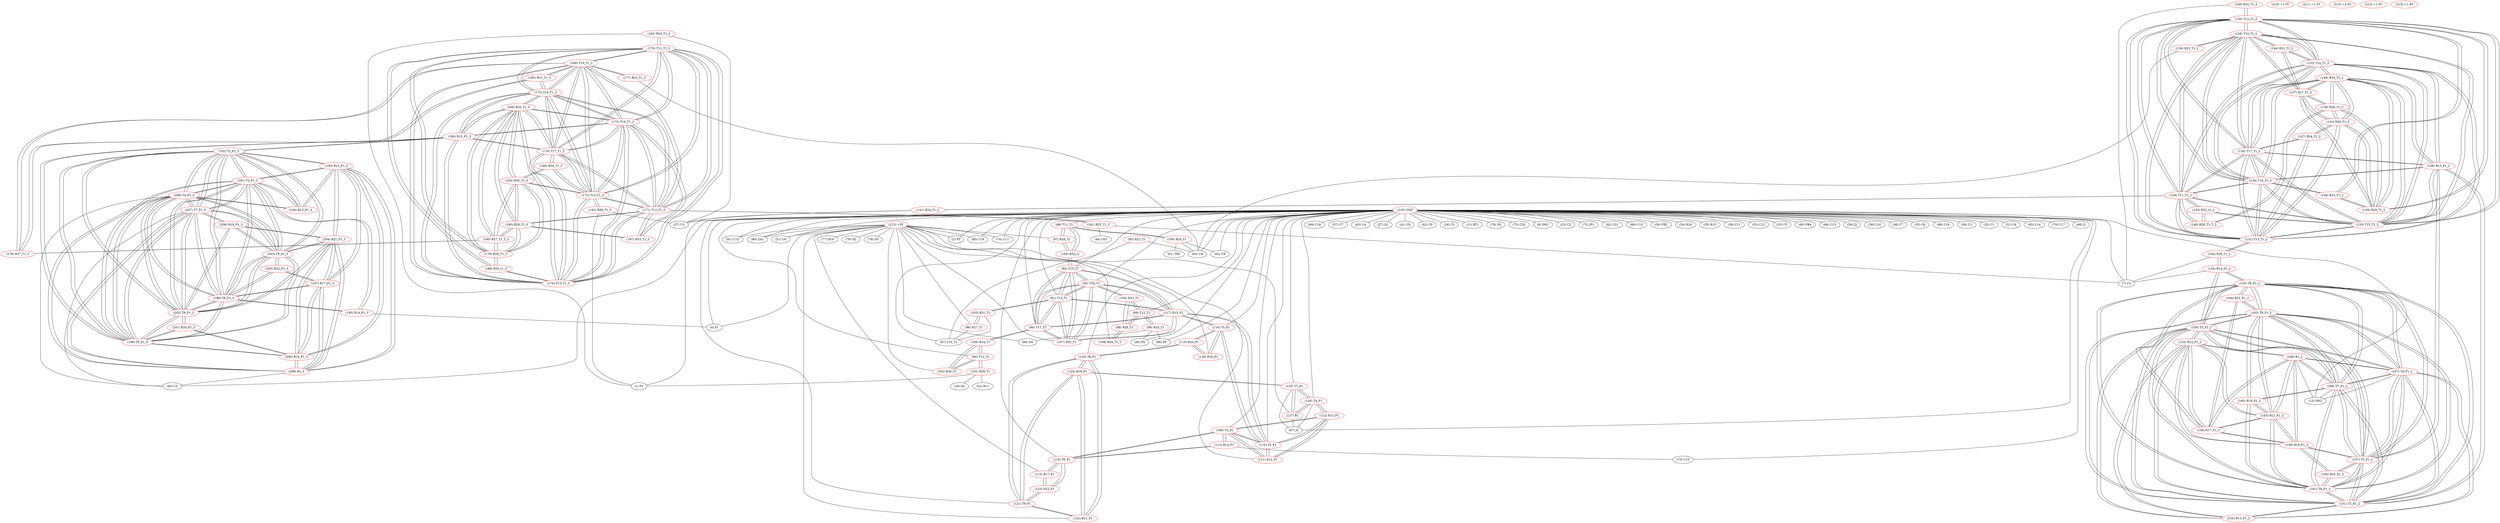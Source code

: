 graph {
	88 [label="(88) T11_T1" color=red]
	100 [label="(100) R24_T1"]
	97 [label="(97) R28_T1"]
	104 [label="(104) R32_t1"]
	89 [label="(89) T12_T1" color=red]
	105 [label="(105) R33_T1"]
	98 [label="(98) R29_T1"]
	99 [label="(99) R25_T1"]
	90 [label="(90) T13_T1" color=red]
	102 [label="(102) R30_T1"]
	106 [label="(106) R34_T1"]
	101 [label="(101) R26_T1"]
	91 [label="(91) T14_T1" color=red]
	103 [label="(103) R31_T1"]
	117 [label="(117) R15_P1"]
	94 [label="(94) T17_T1"]
	107 [label="(107) R35_T1"]
	93 [label="(93) T16_T1"]
	92 [label="(92) T15_T1"]
	92 [label="(92) T15_T1" color=red]
	104 [label="(104) R32_t1"]
	117 [label="(117) R15_P1"]
	94 [label="(94) T17_T1"]
	107 [label="(107) R35_T1"]
	93 [label="(93) T16_T1"]
	91 [label="(91) T14_T1"]
	93 [label="(93) T16_T1" color=red]
	105 [label="(105) R33_T1"]
	117 [label="(117) R15_P1"]
	94 [label="(94) T17_T1"]
	107 [label="(107) R35_T1"]
	92 [label="(92) T15_T1"]
	91 [label="(91) T14_T1"]
	94 [label="(94) T17_T1" color=red]
	106 [label="(106) R34_T1"]
	117 [label="(117) R15_P1"]
	107 [label="(107) R35_T1"]
	93 [label="(93) T16_T1"]
	92 [label="(92) T15_T1"]
	91 [label="(91) T14_T1"]
	95 [label="(95) R23_T1" color=red]
	63 [label="(63) U8"]
	87 [label="(87) T10_T1"]
	96 [label="(96) R27_T1" color=red]
	87 [label="(87) T10_T1"]
	103 [label="(103) R31_T1"]
	97 [label="(97) R28_T1" color=red]
	88 [label="(88) T11_T1"]
	104 [label="(104) R32_t1"]
	98 [label="(98) R29_T1" color=red]
	105 [label="(105) R33_T1"]
	89 [label="(89) T12_T1"]
	108 [label="(108) R29_T1_T"]
	99 [label="(99) R25_T1" color=red]
	85 [label="(85) P4"]
	86 [label="(86) P5"]
	84 [label="(84) D4"]
	89 [label="(89) T12_T1"]
	100 [label="(100) R24_T1" color=red]
	62 [label="(62) U9"]
	63 [label="(63) U8"]
	61 [label="(61) TR2"]
	88 [label="(88) T11_T1"]
	101 [label="(101) R26_T1" color=red]
	1 [label="(1) P2"]
	18 [label="(18) Q3"]
	22 [label="(22) R11"]
	90 [label="(90) T13_T1"]
	102 [label="(102) R30_T1" color=red]
	106 [label="(106) R34_T1"]
	90 [label="(90) T13_T1"]
	103 [label="(103) R31_T1" color=red]
	87 [label="(87) T10_T1"]
	96 [label="(96) R27_T1"]
	91 [label="(91) T14_T1"]
	104 [label="(104) R32_t1" color=red]
	92 [label="(92) T15_T1"]
	88 [label="(88) T11_T1"]
	97 [label="(97) R28_T1"]
	105 [label="(105) R33_T1" color=red]
	93 [label="(93) T16_T1"]
	98 [label="(98) R29_T1"]
	89 [label="(89) T12_T1"]
	106 [label="(106) R34_T1" color=red]
	94 [label="(94) T17_T1"]
	102 [label="(102) R30_T1"]
	90 [label="(90) T13_T1"]
	107 [label="(107) R35_T1" color=red]
	117 [label="(117) R15_P1"]
	94 [label="(94) T17_T1"]
	93 [label="(93) T16_T1"]
	92 [label="(92) T15_T1"]
	91 [label="(91) T14_T1"]
	108 [label="(108) R29_T1_T" color=red]
	98 [label="(98) R29_T1"]
	109 [label="(109) T3_P1" color=red]
	113 [label="(113) R14_P1"]
	114 [label="(114) T6_P1"]
	112 [label="(112) R13_P1"]
	111 [label="(111) R12_P1"]
	110 [label="(110) T2_P1"]
	110 [label="(110) T2_P1" color=red]
	112 [label="(112) R13_P1"]
	109 [label="(109) T3_P1"]
	111 [label="(111) R12_P1"]
	116 [label="(116) T5_P1"]
	117 [label="(117) R15_P1"]
	111 [label="(111) R12_P1" color=red]
	112 [label="(112) R13_P1"]
	109 [label="(109) T3_P1"]
	110 [label="(110) T2_P1"]
	112 [label="(112) R13_P1" color=red]
	126 [label="(126) T4_P1"]
	109 [label="(109) T3_P1"]
	111 [label="(111) R12_P1"]
	110 [label="(110) T2_P1"]
	113 [label="(113) R14_P1" color=red]
	73 [label="(73) U10"]
	109 [label="(109) T3_P1"]
	114 [label="(114) T6_P1"]
	114 [label="(114) T6_P1" color=red]
	113 [label="(113) R14_P1"]
	109 [label="(109) T3_P1"]
	123 [label="(123) R22_P1"]
	115 [label="(115) R17_P1"]
	115 [label="(115) R17_P1" color=red]
	123 [label="(123) R22_P1"]
	114 [label="(114) T6_P1"]
	116 [label="(116) T5_P1" color=red]
	110 [label="(110) T2_P1"]
	117 [label="(117) R15_P1"]
	118 [label="(118) R16_P1"]
	119 [label="(119) R20_P1"]
	117 [label="(117) R15_P1" color=red]
	94 [label="(94) T17_T1"]
	107 [label="(107) R35_T1"]
	93 [label="(93) T16_T1"]
	92 [label="(92) T15_T1"]
	91 [label="(91) T14_T1"]
	110 [label="(110) T2_P1"]
	116 [label="(116) T5_P1"]
	118 [label="(118) R16_P1" color=red]
	116 [label="(116) T5_P1"]
	119 [label="(119) R20_P1"]
	119 [label="(119) R20_P1" color=red]
	120 [label="(120) T8_P1"]
	118 [label="(118) R16_P1"]
	116 [label="(116) T5_P1"]
	120 [label="(120) T8_P1" color=red]
	121 [label="(121) T9_P1"]
	122 [label="(122) R21_P1"]
	124 [label="(124) R19_P1"]
	119 [label="(119) R20_P1"]
	121 [label="(121) T9_P1" color=red]
	123 [label="(123) R22_P1"]
	122 [label="(122) R21_P1"]
	120 [label="(120) T8_P1"]
	124 [label="(124) R19_P1"]
	122 [label="(122) R21_P1" color=red]
	121 [label="(121) T9_P1"]
	120 [label="(120) T8_P1"]
	124 [label="(124) R19_P1"]
	123 [label="(123) R22_P1" color=red]
	121 [label="(121) T9_P1"]
	114 [label="(114) T6_P1"]
	115 [label="(115) R17_P1"]
	124 [label="(124) R19_P1" color=red]
	121 [label="(121) T9_P1"]
	122 [label="(122) R21_P1"]
	120 [label="(120) T8_P1"]
	125 [label="(125) T7_P1"]
	125 [label="(125) T7_P1" color=red]
	127 [label="(127) R1"]
	126 [label="(126) T4_P1"]
	67 [label="(67) J3"]
	124 [label="(124) R19_P1"]
	126 [label="(126) T4_P1" color=red]
	112 [label="(112) R13_P1"]
	127 [label="(127) R1"]
	125 [label="(125) T7_P1"]
	67 [label="(67) J3"]
	127 [label="(127) R1" color=red]
	126 [label="(126) T4_P1"]
	125 [label="(125) T7_P1"]
	67 [label="(67) J3"]
	128 [label="(128) T10_T1_2" color=red]
	136 [label="(136) R23_T1_2"]
	144 [label="(144) R31_T1_2"]
	137 [label="(137) R27_T1_2"]
	134 [label="(134) T16_T1_2"]
	135 [label="(135) T17_T1_2"]
	133 [label="(133) T15_T1_2"]
	130 [label="(130) T12_T1_2"]
	132 [label="(132) T14_T1_2"]
	131 [label="(131) T13_T1_2"]
	129 [label="(129) T11_T1_2"]
	129 [label="(129) T11_T1_2" color=red]
	141 [label="(141) R24_T1_2"]
	149 [label="(149) R28_T1_T_2"]
	145 [label="(145) R32_t1_2"]
	128 [label="(128) T10_T1_2"]
	134 [label="(134) T16_T1_2"]
	135 [label="(135) T17_T1_2"]
	133 [label="(133) T15_T1_2"]
	130 [label="(130) T12_T1_2"]
	132 [label="(132) T14_T1_2"]
	131 [label="(131) T13_T1_2"]
	130 [label="(130) T12_T1_2" color=red]
	146 [label="(146) R33_T1_2"]
	139 [label="(139) R29_T1_2"]
	140 [label="(140) R25_T1_2"]
	128 [label="(128) T10_T1_2"]
	134 [label="(134) T16_T1_2"]
	135 [label="(135) T17_T1_2"]
	133 [label="(133) T15_T1_2"]
	132 [label="(132) T14_T1_2"]
	131 [label="(131) T13_T1_2"]
	129 [label="(129) T11_T1_2"]
	131 [label="(131) T13_T1_2" color=red]
	143 [label="(143) R30_T1_2"]
	147 [label="(147) R34_T1_2"]
	142 [label="(142) R26_T1_2"]
	128 [label="(128) T10_T1_2"]
	134 [label="(134) T16_T1_2"]
	135 [label="(135) T17_T1_2"]
	133 [label="(133) T15_T1_2"]
	130 [label="(130) T12_T1_2"]
	132 [label="(132) T14_T1_2"]
	129 [label="(129) T11_T1_2"]
	132 [label="(132) T14_T1_2" color=red]
	128 [label="(128) T10_T1_2"]
	134 [label="(134) T16_T1_2"]
	135 [label="(135) T17_T1_2"]
	133 [label="(133) T15_T1_2"]
	130 [label="(130) T12_T1_2"]
	131 [label="(131) T13_T1_2"]
	129 [label="(129) T11_T1_2"]
	144 [label="(144) R31_T1_2"]
	158 [label="(158) R15_P1_2"]
	148 [label="(148) R35_T1_2"]
	133 [label="(133) T15_T1_2" color=red]
	145 [label="(145) R32_t1_2"]
	128 [label="(128) T10_T1_2"]
	134 [label="(134) T16_T1_2"]
	135 [label="(135) T17_T1_2"]
	130 [label="(130) T12_T1_2"]
	132 [label="(132) T14_T1_2"]
	131 [label="(131) T13_T1_2"]
	129 [label="(129) T11_T1_2"]
	158 [label="(158) R15_P1_2"]
	148 [label="(148) R35_T1_2"]
	134 [label="(134) T16_T1_2" color=red]
	146 [label="(146) R33_T1_2"]
	128 [label="(128) T10_T1_2"]
	135 [label="(135) T17_T1_2"]
	133 [label="(133) T15_T1_2"]
	130 [label="(130) T12_T1_2"]
	132 [label="(132) T14_T1_2"]
	131 [label="(131) T13_T1_2"]
	129 [label="(129) T11_T1_2"]
	158 [label="(158) R15_P1_2"]
	148 [label="(148) R35_T1_2"]
	135 [label="(135) T17_T1_2" color=red]
	147 [label="(147) R34_T1_2"]
	128 [label="(128) T10_T1_2"]
	134 [label="(134) T16_T1_2"]
	133 [label="(133) T15_T1_2"]
	130 [label="(130) T12_T1_2"]
	132 [label="(132) T14_T1_2"]
	131 [label="(131) T13_T1_2"]
	129 [label="(129) T11_T1_2"]
	158 [label="(158) R15_P1_2"]
	148 [label="(148) R35_T1_2"]
	136 [label="(136) R23_T1_2" color=red]
	63 [label="(63) U8"]
	128 [label="(128) T10_T1_2"]
	137 [label="(137) R27_T1_2" color=red]
	143 [label="(143) R30_T1_2"]
	148 [label="(148) R35_T1_2"]
	139 [label="(139) R29_T1_2"]
	138 [label="(138) R28_T1_2"]
	128 [label="(128) T10_T1_2"]
	144 [label="(144) R31_T1_2"]
	138 [label="(138) R28_T1_2" color=red]
	143 [label="(143) R30_T1_2"]
	148 [label="(148) R35_T1_2"]
	139 [label="(139) R29_T1_2"]
	137 [label="(137) R27_T1_2"]
	149 [label="(149) R28_T1_T_2"]
	139 [label="(139) R29_T1_2" color=red]
	143 [label="(143) R30_T1_2"]
	148 [label="(148) R35_T1_2"]
	138 [label="(138) R28_T1_2"]
	137 [label="(137) R27_T1_2"]
	146 [label="(146) R33_T1_2"]
	130 [label="(130) T12_T1_2"]
	140 [label="(140) R25_T1_2" color=red]
	7 [label="(7) U2"]
	130 [label="(130) T12_T1_2"]
	141 [label="(141) R24_T1_2" color=red]
	1 [label="(1) P2"]
	37 [label="(37) U3"]
	129 [label="(129) T11_T1_2"]
	142 [label="(142) R26_T1_2" color=red]
	154 [label="(154) R14_P1_2"]
	7 [label="(7) U2"]
	131 [label="(131) T13_T1_2"]
	143 [label="(143) R30_T1_2" color=red]
	148 [label="(148) R35_T1_2"]
	139 [label="(139) R29_T1_2"]
	138 [label="(138) R28_T1_2"]
	137 [label="(137) R27_T1_2"]
	147 [label="(147) R34_T1_2"]
	131 [label="(131) T13_T1_2"]
	144 [label="(144) R31_T1_2" color=red]
	128 [label="(128) T10_T1_2"]
	137 [label="(137) R27_T1_2"]
	132 [label="(132) T14_T1_2"]
	145 [label="(145) R32_t1_2" color=red]
	133 [label="(133) T15_T1_2"]
	129 [label="(129) T11_T1_2"]
	149 [label="(149) R28_T1_T_2"]
	146 [label="(146) R33_T1_2" color=red]
	134 [label="(134) T16_T1_2"]
	139 [label="(139) R29_T1_2"]
	130 [label="(130) T12_T1_2"]
	147 [label="(147) R34_T1_2" color=red]
	135 [label="(135) T17_T1_2"]
	143 [label="(143) R30_T1_2"]
	131 [label="(131) T13_T1_2"]
	148 [label="(148) R35_T1_2" color=red]
	143 [label="(143) R30_T1_2"]
	139 [label="(139) R29_T1_2"]
	138 [label="(138) R28_T1_2"]
	137 [label="(137) R27_T1_2"]
	158 [label="(158) R15_P1_2"]
	135 [label="(135) T17_T1_2"]
	134 [label="(134) T16_T1_2"]
	133 [label="(133) T15_T1_2"]
	132 [label="(132) T14_T1_2"]
	149 [label="(149) R28_T1_T_2" color=red]
	129 [label="(129) T11_T1_2"]
	145 [label="(145) R32_t1_2"]
	138 [label="(138) R28_T1_2"]
	150 [label="(150) T3_P1_2" color=red]
	167 [label="(167) T4_P1_2"]
	166 [label="(166) T7_P1_2"]
	157 [label="(157) T5_P1_2"]
	162 [label="(162) T9_P1_2"]
	161 [label="(161) T8_P1_2"]
	155 [label="(155) T6_P1_2"]
	151 [label="(151) T2_P1_2"]
	154 [label="(154) R14_P1_2"]
	153 [label="(153) R13_P1_2"]
	152 [label="(152) R12_P1_2"]
	151 [label="(151) T2_P1_2" color=red]
	150 [label="(150) T3_P1_2"]
	167 [label="(167) T4_P1_2"]
	166 [label="(166) T7_P1_2"]
	157 [label="(157) T5_P1_2"]
	162 [label="(162) T9_P1_2"]
	161 [label="(161) T8_P1_2"]
	155 [label="(155) T6_P1_2"]
	153 [label="(153) R13_P1_2"]
	152 [label="(152) R12_P1_2"]
	158 [label="(158) R15_P1_2"]
	152 [label="(152) R12_P1_2" color=red]
	163 [label="(163) R21_P1_2"]
	159 [label="(159) R16_P1_2"]
	156 [label="(156) R17_P1_2"]
	168 [label="(168) R1_2"]
	153 [label="(153) R13_P1_2"]
	150 [label="(150) T3_P1_2"]
	151 [label="(151) T2_P1_2"]
	153 [label="(153) R13_P1_2" color=red]
	167 [label="(167) T4_P1_2"]
	150 [label="(150) T3_P1_2"]
	152 [label="(152) R12_P1_2"]
	151 [label="(151) T2_P1_2"]
	154 [label="(154) R14_P1_2" color=red]
	7 [label="(7) U2"]
	142 [label="(142) R26_T1_2"]
	150 [label="(150) T3_P1_2"]
	155 [label="(155) T6_P1_2"]
	155 [label="(155) T6_P1_2" color=red]
	150 [label="(150) T3_P1_2"]
	167 [label="(167) T4_P1_2"]
	166 [label="(166) T7_P1_2"]
	157 [label="(157) T5_P1_2"]
	162 [label="(162) T9_P1_2"]
	161 [label="(161) T8_P1_2"]
	151 [label="(151) T2_P1_2"]
	154 [label="(154) R14_P1_2"]
	164 [label="(164) R22_P1_2"]
	156 [label="(156) R17_P1_2"]
	156 [label="(156) R17_P1_2" color=red]
	163 [label="(163) R21_P1_2"]
	159 [label="(159) R16_P1_2"]
	152 [label="(152) R12_P1_2"]
	168 [label="(168) R1_2"]
	164 [label="(164) R22_P1_2"]
	155 [label="(155) T6_P1_2"]
	157 [label="(157) T5_P1_2" color=red]
	150 [label="(150) T3_P1_2"]
	167 [label="(167) T4_P1_2"]
	166 [label="(166) T7_P1_2"]
	162 [label="(162) T9_P1_2"]
	161 [label="(161) T8_P1_2"]
	155 [label="(155) T6_P1_2"]
	151 [label="(151) T2_P1_2"]
	158 [label="(158) R15_P1_2"]
	159 [label="(159) R16_P1_2"]
	160 [label="(160) R20_P1_2"]
	158 [label="(158) R15_P1_2" color=red]
	135 [label="(135) T17_T1_2"]
	148 [label="(148) R35_T1_2"]
	134 [label="(134) T16_T1_2"]
	133 [label="(133) T15_T1_2"]
	132 [label="(132) T14_T1_2"]
	151 [label="(151) T2_P1_2"]
	157 [label="(157) T5_P1_2"]
	159 [label="(159) R16_P1_2" color=red]
	163 [label="(163) R21_P1_2"]
	152 [label="(152) R12_P1_2"]
	156 [label="(156) R17_P1_2"]
	168 [label="(168) R1_2"]
	157 [label="(157) T5_P1_2"]
	160 [label="(160) R20_P1_2"]
	160 [label="(160) R20_P1_2" color=red]
	161 [label="(161) T8_P1_2"]
	159 [label="(159) R16_P1_2"]
	157 [label="(157) T5_P1_2"]
	161 [label="(161) T8_P1_2" color=red]
	150 [label="(150) T3_P1_2"]
	167 [label="(167) T4_P1_2"]
	166 [label="(166) T7_P1_2"]
	157 [label="(157) T5_P1_2"]
	162 [label="(162) T9_P1_2"]
	155 [label="(155) T6_P1_2"]
	151 [label="(151) T2_P1_2"]
	163 [label="(163) R21_P1_2"]
	165 [label="(165) R19_P1_2"]
	160 [label="(160) R20_P1_2"]
	162 [label="(162) T9_P1_2" color=red]
	164 [label="(164) R22_P1_2"]
	150 [label="(150) T3_P1_2"]
	167 [label="(167) T4_P1_2"]
	166 [label="(166) T7_P1_2"]
	157 [label="(157) T5_P1_2"]
	161 [label="(161) T8_P1_2"]
	155 [label="(155) T6_P1_2"]
	151 [label="(151) T2_P1_2"]
	163 [label="(163) R21_P1_2"]
	165 [label="(165) R19_P1_2"]
	163 [label="(163) R21_P1_2" color=red]
	159 [label="(159) R16_P1_2"]
	152 [label="(152) R12_P1_2"]
	156 [label="(156) R17_P1_2"]
	168 [label="(168) R1_2"]
	162 [label="(162) T9_P1_2"]
	161 [label="(161) T8_P1_2"]
	165 [label="(165) R19_P1_2"]
	164 [label="(164) R22_P1_2" color=red]
	162 [label="(162) T9_P1_2"]
	155 [label="(155) T6_P1_2"]
	156 [label="(156) R17_P1_2"]
	165 [label="(165) R19_P1_2" color=red]
	162 [label="(162) T9_P1_2"]
	163 [label="(163) R21_P1_2"]
	161 [label="(161) T8_P1_2"]
	166 [label="(166) T7_P1_2"]
	166 [label="(166) T7_P1_2" color=red]
	150 [label="(150) T3_P1_2"]
	167 [label="(167) T4_P1_2"]
	157 [label="(157) T5_P1_2"]
	162 [label="(162) T9_P1_2"]
	161 [label="(161) T8_P1_2"]
	155 [label="(155) T6_P1_2"]
	151 [label="(151) T2_P1_2"]
	168 [label="(168) R1_2"]
	12 [label="(12) SW2"]
	165 [label="(165) R19_P1_2"]
	167 [label="(167) T4_P1_2" color=red]
	150 [label="(150) T3_P1_2"]
	166 [label="(166) T7_P1_2"]
	157 [label="(157) T5_P1_2"]
	162 [label="(162) T9_P1_2"]
	161 [label="(161) T8_P1_2"]
	155 [label="(155) T6_P1_2"]
	151 [label="(151) T2_P1_2"]
	153 [label="(153) R13_P1_2"]
	168 [label="(168) R1_2"]
	12 [label="(12) SW2"]
	168 [label="(168) R1_2" color=red]
	167 [label="(167) T4_P1_2"]
	166 [label="(166) T7_P1_2"]
	12 [label="(12) SW2"]
	163 [label="(163) R21_P1_2"]
	159 [label="(159) R16_P1_2"]
	152 [label="(152) R12_P1_2"]
	156 [label="(156) R17_P1_2"]
	169 [label="(169) T10_T1_3" color=red]
	177 [label="(177) R23_T1_3"]
	185 [label="(185) R31_T1_3"]
	178 [label="(178) R27_T1_3"]
	175 [label="(175) T16_T1_3"]
	176 [label="(176) T17_T1_3"]
	174 [label="(174) T15_T1_3"]
	171 [label="(171) T12_T1_3"]
	173 [label="(173) T14_T1_3"]
	172 [label="(172) T13_T1_3"]
	170 [label="(170) T11_T1_3"]
	170 [label="(170) T11_T1_3" color=red]
	182 [label="(182) R24_T1_3"]
	179 [label="(179) R28_T1_3"]
	186 [label="(186) R32_t1_3"]
	169 [label="(169) T10_T1_3"]
	175 [label="(175) T16_T1_3"]
	176 [label="(176) T17_T1_3"]
	174 [label="(174) T15_T1_3"]
	171 [label="(171) T12_T1_3"]
	173 [label="(173) T14_T1_3"]
	172 [label="(172) T13_T1_3"]
	171 [label="(171) T12_T1_3" color=red]
	187 [label="(187) R33_T1_3"]
	180 [label="(180) R29_T1_3"]
	181 [label="(181) R25_T1_3"]
	169 [label="(169) T10_T1_3"]
	175 [label="(175) T16_T1_3"]
	176 [label="(176) T17_T1_3"]
	174 [label="(174) T15_T1_3"]
	173 [label="(173) T14_T1_3"]
	172 [label="(172) T13_T1_3"]
	170 [label="(170) T11_T1_3"]
	172 [label="(172) T13_T1_3" color=red]
	184 [label="(184) R30_T1_3"]
	188 [label="(188) R34_T1_3"]
	183 [label="(183) R26_T1_3"]
	169 [label="(169) T10_T1_3"]
	175 [label="(175) T16_T1_3"]
	176 [label="(176) T17_T1_3"]
	174 [label="(174) T15_T1_3"]
	171 [label="(171) T12_T1_3"]
	173 [label="(173) T14_T1_3"]
	170 [label="(170) T11_T1_3"]
	173 [label="(173) T14_T1_3" color=red]
	169 [label="(169) T10_T1_3"]
	175 [label="(175) T16_T1_3"]
	176 [label="(176) T17_T1_3"]
	174 [label="(174) T15_T1_3"]
	171 [label="(171) T12_T1_3"]
	172 [label="(172) T13_T1_3"]
	170 [label="(170) T11_T1_3"]
	185 [label="(185) R31_T1_3"]
	199 [label="(199) R15_P1_3"]
	189 [label="(189) R35_T1_3"]
	174 [label="(174) T15_T1_3" color=red]
	186 [label="(186) R32_t1_3"]
	169 [label="(169) T10_T1_3"]
	175 [label="(175) T16_T1_3"]
	176 [label="(176) T17_T1_3"]
	171 [label="(171) T12_T1_3"]
	173 [label="(173) T14_T1_3"]
	172 [label="(172) T13_T1_3"]
	170 [label="(170) T11_T1_3"]
	199 [label="(199) R15_P1_3"]
	189 [label="(189) R35_T1_3"]
	175 [label="(175) T16_T1_3" color=red]
	187 [label="(187) R33_T1_3"]
	169 [label="(169) T10_T1_3"]
	176 [label="(176) T17_T1_3"]
	174 [label="(174) T15_T1_3"]
	171 [label="(171) T12_T1_3"]
	173 [label="(173) T14_T1_3"]
	172 [label="(172) T13_T1_3"]
	170 [label="(170) T11_T1_3"]
	199 [label="(199) R15_P1_3"]
	189 [label="(189) R35_T1_3"]
	176 [label="(176) T17_T1_3" color=red]
	188 [label="(188) R34_T1_3"]
	169 [label="(169) T10_T1_3"]
	175 [label="(175) T16_T1_3"]
	174 [label="(174) T15_T1_3"]
	171 [label="(171) T12_T1_3"]
	173 [label="(173) T14_T1_3"]
	172 [label="(172) T13_T1_3"]
	170 [label="(170) T11_T1_3"]
	199 [label="(199) R15_P1_3"]
	189 [label="(189) R35_T1_3"]
	177 [label="(177) R23_T1_3" color=red]
	63 [label="(63) U8"]
	169 [label="(169) T10_T1_3"]
	178 [label="(178) R27_T1_3" color=red]
	169 [label="(169) T10_T1_3"]
	185 [label="(185) R31_T1_3"]
	190 [label="(190) R27_T1_T_3"]
	179 [label="(179) R28_T1_3" color=red]
	184 [label="(184) R30_T1_3"]
	189 [label="(189) R35_T1_3"]
	180 [label="(180) R29_T1_3"]
	190 [label="(190) R27_T1_T_3"]
	170 [label="(170) T11_T1_3"]
	186 [label="(186) R32_t1_3"]
	180 [label="(180) R29_T1_3" color=red]
	184 [label="(184) R30_T1_3"]
	189 [label="(189) R35_T1_3"]
	179 [label="(179) R28_T1_3"]
	190 [label="(190) R27_T1_T_3"]
	187 [label="(187) R33_T1_3"]
	171 [label="(171) T12_T1_3"]
	181 [label="(181) R25_T1_3" color=red]
	44 [label="(44) GS1"]
	7 [label="(7) U2"]
	171 [label="(171) T12_T1_3"]
	182 [label="(182) R24_T1_3" color=red]
	37 [label="(37) U3"]
	1 [label="(1) P2"]
	170 [label="(170) T11_T1_3"]
	183 [label="(183) R26_T1_3" color=red]
	1 [label="(1) P2"]
	37 [label="(37) U3"]
	172 [label="(172) T13_T1_3"]
	184 [label="(184) R30_T1_3" color=red]
	189 [label="(189) R35_T1_3"]
	180 [label="(180) R29_T1_3"]
	179 [label="(179) R28_T1_3"]
	190 [label="(190) R27_T1_T_3"]
	188 [label="(188) R34_T1_3"]
	172 [label="(172) T13_T1_3"]
	185 [label="(185) R31_T1_3" color=red]
	169 [label="(169) T10_T1_3"]
	178 [label="(178) R27_T1_3"]
	173 [label="(173) T14_T1_3"]
	186 [label="(186) R32_t1_3" color=red]
	174 [label="(174) T15_T1_3"]
	170 [label="(170) T11_T1_3"]
	179 [label="(179) R28_T1_3"]
	187 [label="(187) R33_T1_3" color=red]
	175 [label="(175) T16_T1_3"]
	180 [label="(180) R29_T1_3"]
	171 [label="(171) T12_T1_3"]
	188 [label="(188) R34_T1_3" color=red]
	176 [label="(176) T17_T1_3"]
	184 [label="(184) R30_T1_3"]
	172 [label="(172) T13_T1_3"]
	189 [label="(189) R35_T1_3" color=red]
	184 [label="(184) R30_T1_3"]
	180 [label="(180) R29_T1_3"]
	179 [label="(179) R28_T1_3"]
	190 [label="(190) R27_T1_T_3"]
	199 [label="(199) R15_P1_3"]
	176 [label="(176) T17_T1_3"]
	175 [label="(175) T16_T1_3"]
	174 [label="(174) T15_T1_3"]
	173 [label="(173) T14_T1_3"]
	190 [label="(190) R27_T1_T_3" color=red]
	184 [label="(184) R30_T1_3"]
	189 [label="(189) R35_T1_3"]
	180 [label="(180) R29_T1_3"]
	179 [label="(179) R28_T1_3"]
	178 [label="(178) R27_T1_3"]
	191 [label="(191) T3_P1_3" color=red]
	208 [label="(208) T4_P1_3"]
	207 [label="(207) T7_P1_3"]
	198 [label="(198) T5_P1_3"]
	203 [label="(203) T9_P1_3"]
	202 [label="(202) T8_P1_3"]
	196 [label="(196) T6_P1_3"]
	192 [label="(192) T2_P1_3"]
	195 [label="(195) R14_P1_3"]
	194 [label="(194) R13_P1_3"]
	193 [label="(193) R12_P1_3"]
	192 [label="(192) T2_P1_3" color=red]
	191 [label="(191) T3_P1_3"]
	208 [label="(208) T4_P1_3"]
	207 [label="(207) T7_P1_3"]
	198 [label="(198) T5_P1_3"]
	203 [label="(203) T9_P1_3"]
	202 [label="(202) T8_P1_3"]
	196 [label="(196) T6_P1_3"]
	194 [label="(194) R13_P1_3"]
	193 [label="(193) R12_P1_3"]
	199 [label="(199) R15_P1_3"]
	193 [label="(193) R12_P1_3" color=red]
	204 [label="(204) R21_P1_3"]
	200 [label="(200) R16_P1_3"]
	197 [label="(197) R17_P1_3"]
	209 [label="(209) R1_3"]
	194 [label="(194) R13_P1_3"]
	191 [label="(191) T3_P1_3"]
	192 [label="(192) T2_P1_3"]
	194 [label="(194) R13_P1_3" color=red]
	208 [label="(208) T4_P1_3"]
	191 [label="(191) T3_P1_3"]
	193 [label="(193) R12_P1_3"]
	192 [label="(192) T2_P1_3"]
	195 [label="(195) R14_P1_3" color=red]
	0 [label="(0) P1"]
	191 [label="(191) T3_P1_3"]
	196 [label="(196) T6_P1_3"]
	196 [label="(196) T6_P1_3" color=red]
	191 [label="(191) T3_P1_3"]
	208 [label="(208) T4_P1_3"]
	207 [label="(207) T7_P1_3"]
	198 [label="(198) T5_P1_3"]
	203 [label="(203) T9_P1_3"]
	202 [label="(202) T8_P1_3"]
	192 [label="(192) T2_P1_3"]
	195 [label="(195) R14_P1_3"]
	205 [label="(205) R22_P1_3"]
	197 [label="(197) R17_P1_3"]
	197 [label="(197) R17_P1_3" color=red]
	204 [label="(204) R21_P1_3"]
	200 [label="(200) R16_P1_3"]
	193 [label="(193) R12_P1_3"]
	209 [label="(209) R1_3"]
	205 [label="(205) R22_P1_3"]
	196 [label="(196) T6_P1_3"]
	198 [label="(198) T5_P1_3" color=red]
	191 [label="(191) T3_P1_3"]
	208 [label="(208) T4_P1_3"]
	207 [label="(207) T7_P1_3"]
	203 [label="(203) T9_P1_3"]
	202 [label="(202) T8_P1_3"]
	196 [label="(196) T6_P1_3"]
	192 [label="(192) T2_P1_3"]
	199 [label="(199) R15_P1_3"]
	200 [label="(200) R16_P1_3"]
	201 [label="(201) R20_P1_3"]
	199 [label="(199) R15_P1_3" color=red]
	176 [label="(176) T17_T1_3"]
	189 [label="(189) R35_T1_3"]
	175 [label="(175) T16_T1_3"]
	174 [label="(174) T15_T1_3"]
	173 [label="(173) T14_T1_3"]
	192 [label="(192) T2_P1_3"]
	198 [label="(198) T5_P1_3"]
	200 [label="(200) R16_P1_3" color=red]
	204 [label="(204) R21_P1_3"]
	193 [label="(193) R12_P1_3"]
	197 [label="(197) R17_P1_3"]
	209 [label="(209) R1_3"]
	198 [label="(198) T5_P1_3"]
	201 [label="(201) R20_P1_3"]
	201 [label="(201) R20_P1_3" color=red]
	202 [label="(202) T8_P1_3"]
	200 [label="(200) R16_P1_3"]
	198 [label="(198) T5_P1_3"]
	202 [label="(202) T8_P1_3" color=red]
	191 [label="(191) T3_P1_3"]
	208 [label="(208) T4_P1_3"]
	207 [label="(207) T7_P1_3"]
	198 [label="(198) T5_P1_3"]
	203 [label="(203) T9_P1_3"]
	196 [label="(196) T6_P1_3"]
	192 [label="(192) T2_P1_3"]
	204 [label="(204) R21_P1_3"]
	206 [label="(206) R19_P1_3"]
	201 [label="(201) R20_P1_3"]
	203 [label="(203) T9_P1_3" color=red]
	205 [label="(205) R22_P1_3"]
	191 [label="(191) T3_P1_3"]
	208 [label="(208) T4_P1_3"]
	207 [label="(207) T7_P1_3"]
	198 [label="(198) T5_P1_3"]
	202 [label="(202) T8_P1_3"]
	196 [label="(196) T6_P1_3"]
	192 [label="(192) T2_P1_3"]
	204 [label="(204) R21_P1_3"]
	206 [label="(206) R19_P1_3"]
	204 [label="(204) R21_P1_3" color=red]
	200 [label="(200) R16_P1_3"]
	193 [label="(193) R12_P1_3"]
	197 [label="(197) R17_P1_3"]
	209 [label="(209) R1_3"]
	203 [label="(203) T9_P1_3"]
	202 [label="(202) T8_P1_3"]
	206 [label="(206) R19_P1_3"]
	205 [label="(205) R22_P1_3" color=red]
	203 [label="(203) T9_P1_3"]
	196 [label="(196) T6_P1_3"]
	197 [label="(197) R17_P1_3"]
	206 [label="(206) R19_P1_3" color=red]
	203 [label="(203) T9_P1_3"]
	204 [label="(204) R21_P1_3"]
	202 [label="(202) T8_P1_3"]
	207 [label="(207) T7_P1_3"]
	207 [label="(207) T7_P1_3" color=red]
	191 [label="(191) T3_P1_3"]
	208 [label="(208) T4_P1_3"]
	198 [label="(198) T5_P1_3"]
	203 [label="(203) T9_P1_3"]
	202 [label="(202) T8_P1_3"]
	196 [label="(196) T6_P1_3"]
	192 [label="(192) T2_P1_3"]
	209 [label="(209) R1_3"]
	40 [label="(40) U5"]
	206 [label="(206) R19_P1_3"]
	208 [label="(208) T4_P1_3" color=red]
	191 [label="(191) T3_P1_3"]
	207 [label="(207) T7_P1_3"]
	198 [label="(198) T5_P1_3"]
	203 [label="(203) T9_P1_3"]
	202 [label="(202) T8_P1_3"]
	196 [label="(196) T6_P1_3"]
	192 [label="(192) T2_P1_3"]
	194 [label="(194) R13_P1_3"]
	209 [label="(209) R1_3"]
	40 [label="(40) U5"]
	209 [label="(209) R1_3" color=red]
	208 [label="(208) T4_P1_3"]
	207 [label="(207) T7_P1_3"]
	40 [label="(40) U5"]
	204 [label="(204) R21_P1_3"]
	200 [label="(200) R16_P1_3"]
	193 [label="(193) R12_P1_3"]
	197 [label="(197) R17_P1_3"]
	210 [label="(210) +1.5V" color=red]
	211 [label="(211) +1.2V" color=red]
	212 [label="(212) +5V" color=red]
	83 [label="(83) C19"]
	74 [label="(74) U11"]
	77 [label="(77) R19"]
	81 [label="(81) U12"]
	80 [label="(80) ZA1"]
	79 [label="(79) D2"]
	78 [label="(78) D3"]
	51 [label="(51) U6"]
	84 [label="(84) D4"]
	2 [label="(2) P3"]
	0 [label="(0) P1"]
	102 [label="(102) R30_T1"]
	107 [label="(107) R35_T1"]
	108 [label="(108) R29_T1_T"]
	97 [label="(97) R28_T1"]
	96 [label="(96) R27_T1"]
	122 [label="(122) R21_P1"]
	118 [label="(118) R16_P1"]
	111 [label="(111) R12_P1"]
	115 [label="(115) R17_P1"]
	127 [label="(127) R1"]
	213 [label="(213) +3.3V" color=red]
	214 [label="(214) +1.0V" color=red]
	215 [label="(215) +1.8V" color=red]
	216 [label="(216) GND" color=red]
	67 [label="(67) J3"]
	12 [label="(12) SW2"]
	0 [label="(0) P1"]
	86 [label="(86) P5"]
	69 [label="(69) C18"]
	57 [label="(57) U7"]
	43 [label="(43) U4"]
	83 [label="(83) C19"]
	27 [label="(27) Q1"]
	41 [label="(41) C8"]
	42 [label="(42) C9"]
	73 [label="(73) U10"]
	40 [label="(40) U5"]
	2 [label="(2) P3"]
	7 [label="(7) U2"]
	24 [label="(24) C3"]
	11 [label="(11) BT1"]
	76 [label="(76) D5"]
	75 [label="(75) C20"]
	9 [label="(9) SW1"]
	23 [label="(23) C2"]
	72 [label="(72) JP1"]
	80 [label="(80) ZA1"]
	81 [label="(81) U12"]
	85 [label="(85) P4"]
	82 [label="(82) C21"]
	74 [label="(74) U11"]
	63 [label="(63) U8"]
	66 [label="(66) C15"]
	50 [label="(50) FB2"]
	54 [label="(54) R16"]
	55 [label="(55) R15"]
	37 [label="(37) U3"]
	39 [label="(39) C11"]
	53 [label="(53) C12"]
	33 [label="(33) C5"]
	62 [label="(62) U9"]
	60 [label="(60) FB4"]
	64 [label="(64) C13"]
	58 [label="(58) J2"]
	38 [label="(38) C10"]
	36 [label="(36) C7"]
	35 [label="(35) C6"]
	68 [label="(68) C16"]
	34 [label="(34) U1"]
	32 [label="(32) C1"]
	31 [label="(31) C4"]
	65 [label="(65) C14"]
	70 [label="(70) C17"]
	48 [label="(48) J1"]
	51 [label="(51) U6"]
	87 [label="(87) T10_T1"]
	93 [label="(93) T16_T1"]
	94 [label="(94) T17_T1"]
	92 [label="(92) T15_T1"]
	89 [label="(89) T12_T1"]
	91 [label="(91) T14_T1"]
	90 [label="(90) T13_T1"]
	88 [label="(88) T11_T1"]
	109 [label="(109) T3_P1"]
	126 [label="(126) T4_P1"]
	125 [label="(125) T7_P1"]
	116 [label="(116) T5_P1"]
	121 [label="(121) T9_P1"]
	120 [label="(120) T8_P1"]
	114 [label="(114) T6_P1"]
	110 [label="(110) T2_P1"]
	88 -- 100
	88 -- 97
	88 -- 104
	89 -- 105
	89 -- 98
	89 -- 99
	90 -- 102
	90 -- 106
	90 -- 101
	91 -- 103
	91 -- 117
	91 -- 94
	91 -- 107
	91 -- 93
	91 -- 92
	92 -- 104
	92 -- 117
	92 -- 94
	92 -- 107
	92 -- 93
	92 -- 91
	93 -- 105
	93 -- 117
	93 -- 94
	93 -- 107
	93 -- 92
	93 -- 91
	94 -- 106
	94 -- 117
	94 -- 107
	94 -- 93
	94 -- 92
	94 -- 91
	95 -- 63
	95 -- 87
	96 -- 87
	96 -- 103
	97 -- 88
	97 -- 104
	98 -- 105
	98 -- 89
	98 -- 108
	99 -- 85
	99 -- 86
	99 -- 84
	99 -- 89
	100 -- 62
	100 -- 63
	100 -- 61
	100 -- 88
	101 -- 1
	101 -- 18
	101 -- 22
	101 -- 90
	102 -- 106
	102 -- 90
	103 -- 87
	103 -- 96
	103 -- 91
	104 -- 92
	104 -- 88
	104 -- 97
	105 -- 93
	105 -- 98
	105 -- 89
	106 -- 94
	106 -- 102
	106 -- 90
	107 -- 117
	107 -- 94
	107 -- 93
	107 -- 92
	107 -- 91
	108 -- 98
	109 -- 113
	109 -- 114
	109 -- 112
	109 -- 111
	109 -- 110
	110 -- 112
	110 -- 109
	110 -- 111
	110 -- 116
	110 -- 117
	111 -- 112
	111 -- 109
	111 -- 110
	112 -- 126
	112 -- 109
	112 -- 111
	112 -- 110
	113 -- 73
	113 -- 109
	113 -- 114
	114 -- 113
	114 -- 109
	114 -- 123
	114 -- 115
	115 -- 123
	115 -- 114
	116 -- 110
	116 -- 117
	116 -- 118
	116 -- 119
	117 -- 94
	117 -- 107
	117 -- 93
	117 -- 92
	117 -- 91
	117 -- 110
	117 -- 116
	118 -- 116
	118 -- 119
	119 -- 120
	119 -- 118
	119 -- 116
	120 -- 121
	120 -- 122
	120 -- 124
	120 -- 119
	121 -- 123
	121 -- 122
	121 -- 120
	121 -- 124
	122 -- 121
	122 -- 120
	122 -- 124
	123 -- 121
	123 -- 114
	123 -- 115
	124 -- 121
	124 -- 122
	124 -- 120
	124 -- 125
	125 -- 127
	125 -- 126
	125 -- 67
	125 -- 124
	126 -- 112
	126 -- 127
	126 -- 125
	126 -- 67
	127 -- 126
	127 -- 125
	127 -- 67
	128 -- 136
	128 -- 144
	128 -- 137
	128 -- 134
	128 -- 135
	128 -- 133
	128 -- 130
	128 -- 132
	128 -- 131
	128 -- 129
	129 -- 141
	129 -- 149
	129 -- 145
	129 -- 128
	129 -- 134
	129 -- 135
	129 -- 133
	129 -- 130
	129 -- 132
	129 -- 131
	130 -- 146
	130 -- 139
	130 -- 140
	130 -- 128
	130 -- 134
	130 -- 135
	130 -- 133
	130 -- 132
	130 -- 131
	130 -- 129
	131 -- 143
	131 -- 147
	131 -- 142
	131 -- 128
	131 -- 134
	131 -- 135
	131 -- 133
	131 -- 130
	131 -- 132
	131 -- 129
	132 -- 128
	132 -- 134
	132 -- 135
	132 -- 133
	132 -- 130
	132 -- 131
	132 -- 129
	132 -- 144
	132 -- 158
	132 -- 148
	133 -- 145
	133 -- 128
	133 -- 134
	133 -- 135
	133 -- 130
	133 -- 132
	133 -- 131
	133 -- 129
	133 -- 158
	133 -- 148
	134 -- 146
	134 -- 128
	134 -- 135
	134 -- 133
	134 -- 130
	134 -- 132
	134 -- 131
	134 -- 129
	134 -- 158
	134 -- 148
	135 -- 147
	135 -- 128
	135 -- 134
	135 -- 133
	135 -- 130
	135 -- 132
	135 -- 131
	135 -- 129
	135 -- 158
	135 -- 148
	136 -- 63
	136 -- 128
	137 -- 143
	137 -- 148
	137 -- 139
	137 -- 138
	137 -- 128
	137 -- 144
	138 -- 143
	138 -- 148
	138 -- 139
	138 -- 137
	138 -- 149
	139 -- 143
	139 -- 148
	139 -- 138
	139 -- 137
	139 -- 146
	139 -- 130
	140 -- 7
	140 -- 130
	141 -- 1
	141 -- 37
	141 -- 129
	142 -- 154
	142 -- 7
	142 -- 131
	143 -- 148
	143 -- 139
	143 -- 138
	143 -- 137
	143 -- 147
	143 -- 131
	144 -- 128
	144 -- 137
	144 -- 132
	145 -- 133
	145 -- 129
	145 -- 149
	146 -- 134
	146 -- 139
	146 -- 130
	147 -- 135
	147 -- 143
	147 -- 131
	148 -- 143
	148 -- 139
	148 -- 138
	148 -- 137
	148 -- 158
	148 -- 135
	148 -- 134
	148 -- 133
	148 -- 132
	149 -- 129
	149 -- 145
	149 -- 138
	150 -- 167
	150 -- 166
	150 -- 157
	150 -- 162
	150 -- 161
	150 -- 155
	150 -- 151
	150 -- 154
	150 -- 153
	150 -- 152
	151 -- 150
	151 -- 167
	151 -- 166
	151 -- 157
	151 -- 162
	151 -- 161
	151 -- 155
	151 -- 153
	151 -- 152
	151 -- 158
	152 -- 163
	152 -- 159
	152 -- 156
	152 -- 168
	152 -- 153
	152 -- 150
	152 -- 151
	153 -- 167
	153 -- 150
	153 -- 152
	153 -- 151
	154 -- 7
	154 -- 142
	154 -- 150
	154 -- 155
	155 -- 150
	155 -- 167
	155 -- 166
	155 -- 157
	155 -- 162
	155 -- 161
	155 -- 151
	155 -- 154
	155 -- 164
	155 -- 156
	156 -- 163
	156 -- 159
	156 -- 152
	156 -- 168
	156 -- 164
	156 -- 155
	157 -- 150
	157 -- 167
	157 -- 166
	157 -- 162
	157 -- 161
	157 -- 155
	157 -- 151
	157 -- 158
	157 -- 159
	157 -- 160
	158 -- 135
	158 -- 148
	158 -- 134
	158 -- 133
	158 -- 132
	158 -- 151
	158 -- 157
	159 -- 163
	159 -- 152
	159 -- 156
	159 -- 168
	159 -- 157
	159 -- 160
	160 -- 161
	160 -- 159
	160 -- 157
	161 -- 150
	161 -- 167
	161 -- 166
	161 -- 157
	161 -- 162
	161 -- 155
	161 -- 151
	161 -- 163
	161 -- 165
	161 -- 160
	162 -- 164
	162 -- 150
	162 -- 167
	162 -- 166
	162 -- 157
	162 -- 161
	162 -- 155
	162 -- 151
	162 -- 163
	162 -- 165
	163 -- 159
	163 -- 152
	163 -- 156
	163 -- 168
	163 -- 162
	163 -- 161
	163 -- 165
	164 -- 162
	164 -- 155
	164 -- 156
	165 -- 162
	165 -- 163
	165 -- 161
	165 -- 166
	166 -- 150
	166 -- 167
	166 -- 157
	166 -- 162
	166 -- 161
	166 -- 155
	166 -- 151
	166 -- 168
	166 -- 12
	166 -- 165
	167 -- 150
	167 -- 166
	167 -- 157
	167 -- 162
	167 -- 161
	167 -- 155
	167 -- 151
	167 -- 153
	167 -- 168
	167 -- 12
	168 -- 167
	168 -- 166
	168 -- 12
	168 -- 163
	168 -- 159
	168 -- 152
	168 -- 156
	169 -- 177
	169 -- 185
	169 -- 178
	169 -- 175
	169 -- 176
	169 -- 174
	169 -- 171
	169 -- 173
	169 -- 172
	169 -- 170
	170 -- 182
	170 -- 179
	170 -- 186
	170 -- 169
	170 -- 175
	170 -- 176
	170 -- 174
	170 -- 171
	170 -- 173
	170 -- 172
	171 -- 187
	171 -- 180
	171 -- 181
	171 -- 169
	171 -- 175
	171 -- 176
	171 -- 174
	171 -- 173
	171 -- 172
	171 -- 170
	172 -- 184
	172 -- 188
	172 -- 183
	172 -- 169
	172 -- 175
	172 -- 176
	172 -- 174
	172 -- 171
	172 -- 173
	172 -- 170
	173 -- 169
	173 -- 175
	173 -- 176
	173 -- 174
	173 -- 171
	173 -- 172
	173 -- 170
	173 -- 185
	173 -- 199
	173 -- 189
	174 -- 186
	174 -- 169
	174 -- 175
	174 -- 176
	174 -- 171
	174 -- 173
	174 -- 172
	174 -- 170
	174 -- 199
	174 -- 189
	175 -- 187
	175 -- 169
	175 -- 176
	175 -- 174
	175 -- 171
	175 -- 173
	175 -- 172
	175 -- 170
	175 -- 199
	175 -- 189
	176 -- 188
	176 -- 169
	176 -- 175
	176 -- 174
	176 -- 171
	176 -- 173
	176 -- 172
	176 -- 170
	176 -- 199
	176 -- 189
	177 -- 63
	177 -- 169
	178 -- 169
	178 -- 185
	178 -- 190
	179 -- 184
	179 -- 189
	179 -- 180
	179 -- 190
	179 -- 170
	179 -- 186
	180 -- 184
	180 -- 189
	180 -- 179
	180 -- 190
	180 -- 187
	180 -- 171
	181 -- 44
	181 -- 7
	181 -- 171
	182 -- 37
	182 -- 1
	182 -- 170
	183 -- 1
	183 -- 37
	183 -- 172
	184 -- 189
	184 -- 180
	184 -- 179
	184 -- 190
	184 -- 188
	184 -- 172
	185 -- 169
	185 -- 178
	185 -- 173
	186 -- 174
	186 -- 170
	186 -- 179
	187 -- 175
	187 -- 180
	187 -- 171
	188 -- 176
	188 -- 184
	188 -- 172
	189 -- 184
	189 -- 180
	189 -- 179
	189 -- 190
	189 -- 199
	189 -- 176
	189 -- 175
	189 -- 174
	189 -- 173
	190 -- 184
	190 -- 189
	190 -- 180
	190 -- 179
	190 -- 178
	191 -- 208
	191 -- 207
	191 -- 198
	191 -- 203
	191 -- 202
	191 -- 196
	191 -- 192
	191 -- 195
	191 -- 194
	191 -- 193
	192 -- 191
	192 -- 208
	192 -- 207
	192 -- 198
	192 -- 203
	192 -- 202
	192 -- 196
	192 -- 194
	192 -- 193
	192 -- 199
	193 -- 204
	193 -- 200
	193 -- 197
	193 -- 209
	193 -- 194
	193 -- 191
	193 -- 192
	194 -- 208
	194 -- 191
	194 -- 193
	194 -- 192
	195 -- 0
	195 -- 191
	195 -- 196
	196 -- 191
	196 -- 208
	196 -- 207
	196 -- 198
	196 -- 203
	196 -- 202
	196 -- 192
	196 -- 195
	196 -- 205
	196 -- 197
	197 -- 204
	197 -- 200
	197 -- 193
	197 -- 209
	197 -- 205
	197 -- 196
	198 -- 191
	198 -- 208
	198 -- 207
	198 -- 203
	198 -- 202
	198 -- 196
	198 -- 192
	198 -- 199
	198 -- 200
	198 -- 201
	199 -- 176
	199 -- 189
	199 -- 175
	199 -- 174
	199 -- 173
	199 -- 192
	199 -- 198
	200 -- 204
	200 -- 193
	200 -- 197
	200 -- 209
	200 -- 198
	200 -- 201
	201 -- 202
	201 -- 200
	201 -- 198
	202 -- 191
	202 -- 208
	202 -- 207
	202 -- 198
	202 -- 203
	202 -- 196
	202 -- 192
	202 -- 204
	202 -- 206
	202 -- 201
	203 -- 205
	203 -- 191
	203 -- 208
	203 -- 207
	203 -- 198
	203 -- 202
	203 -- 196
	203 -- 192
	203 -- 204
	203 -- 206
	204 -- 200
	204 -- 193
	204 -- 197
	204 -- 209
	204 -- 203
	204 -- 202
	204 -- 206
	205 -- 203
	205 -- 196
	205 -- 197
	206 -- 203
	206 -- 204
	206 -- 202
	206 -- 207
	207 -- 191
	207 -- 208
	207 -- 198
	207 -- 203
	207 -- 202
	207 -- 196
	207 -- 192
	207 -- 209
	207 -- 40
	207 -- 206
	208 -- 191
	208 -- 207
	208 -- 198
	208 -- 203
	208 -- 202
	208 -- 196
	208 -- 192
	208 -- 194
	208 -- 209
	208 -- 40
	209 -- 208
	209 -- 207
	209 -- 40
	209 -- 204
	209 -- 200
	209 -- 193
	209 -- 197
	212 -- 83
	212 -- 74
	212 -- 77
	212 -- 81
	212 -- 80
	212 -- 79
	212 -- 78
	212 -- 51
	212 -- 84
	212 -- 2
	212 -- 0
	212 -- 102
	212 -- 107
	212 -- 108
	212 -- 97
	212 -- 96
	212 -- 122
	212 -- 118
	212 -- 111
	212 -- 115
	212 -- 127
	216 -- 67
	216 -- 12
	216 -- 0
	216 -- 86
	216 -- 69
	216 -- 57
	216 -- 43
	216 -- 83
	216 -- 27
	216 -- 41
	216 -- 42
	216 -- 73
	216 -- 40
	216 -- 2
	216 -- 7
	216 -- 24
	216 -- 11
	216 -- 76
	216 -- 75
	216 -- 9
	216 -- 23
	216 -- 72
	216 -- 80
	216 -- 81
	216 -- 85
	216 -- 82
	216 -- 74
	216 -- 63
	216 -- 66
	216 -- 50
	216 -- 54
	216 -- 55
	216 -- 37
	216 -- 39
	216 -- 53
	216 -- 33
	216 -- 62
	216 -- 60
	216 -- 64
	216 -- 58
	216 -- 38
	216 -- 36
	216 -- 35
	216 -- 68
	216 -- 34
	216 -- 32
	216 -- 31
	216 -- 65
	216 -- 70
	216 -- 48
	216 -- 51
	216 -- 87
	216 -- 93
	216 -- 94
	216 -- 92
	216 -- 89
	216 -- 91
	216 -- 90
	216 -- 88
	216 -- 109
	216 -- 126
	216 -- 125
	216 -- 116
	216 -- 121
	216 -- 120
	216 -- 114
	216 -- 110
}